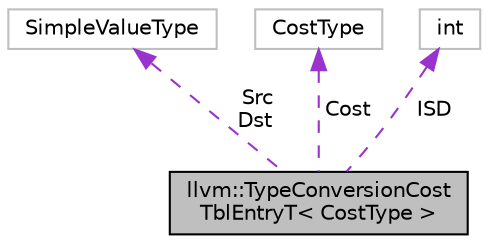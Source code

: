 digraph "llvm::TypeConversionCostTblEntryT&lt; CostType &gt;"
{
 // LATEX_PDF_SIZE
  bgcolor="transparent";
  edge [fontname="Helvetica",fontsize="10",labelfontname="Helvetica",labelfontsize="10"];
  node [fontname="Helvetica",fontsize="10",shape=record];
  Node1 [label="llvm::TypeConversionCost\lTblEntryT\< CostType \>",height=0.2,width=0.4,color="black", fillcolor="grey75", style="filled", fontcolor="black",tooltip="Type Conversion Cost Table."];
  Node2 -> Node1 [dir="back",color="darkorchid3",fontsize="10",style="dashed",label=" Src\nDst" ,fontname="Helvetica"];
  Node2 [label="SimpleValueType",height=0.2,width=0.4,color="grey75",tooltip=" "];
  Node3 -> Node1 [dir="back",color="darkorchid3",fontsize="10",style="dashed",label=" Cost" ,fontname="Helvetica"];
  Node3 [label="CostType",height=0.2,width=0.4,color="grey75",tooltip=" "];
  Node4 -> Node1 [dir="back",color="darkorchid3",fontsize="10",style="dashed",label=" ISD" ,fontname="Helvetica"];
  Node4 [label="int",height=0.2,width=0.4,color="grey75",tooltip=" "];
}
